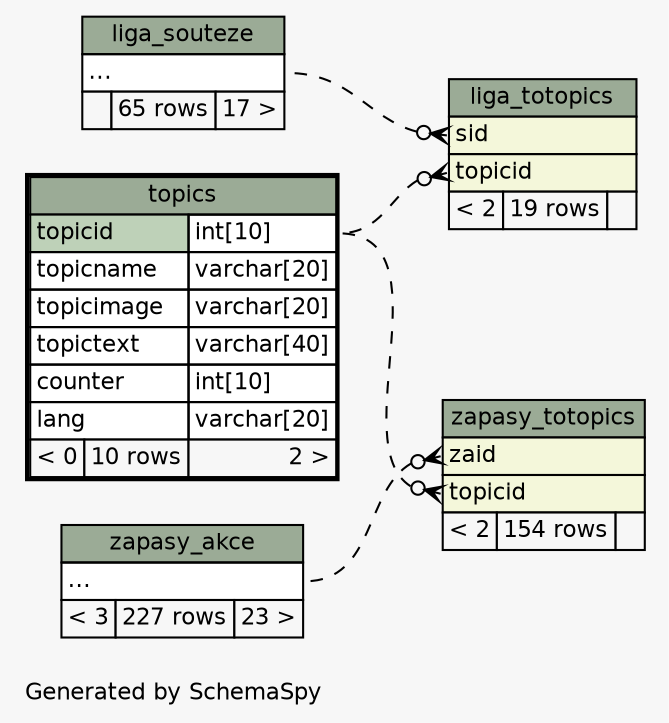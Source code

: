 // dot 2.38.0 on Mac OS X 10.9.4
// SchemaSpy rev 590
digraph "impliedTwoDegreesRelationshipsDiagram" {
  graph [
    rankdir="RL"
    bgcolor="#f7f7f7"
    label="\nGenerated by SchemaSpy"
    labeljust="l"
    nodesep="0.18"
    ranksep="0.46"
    fontname="Helvetica"
    fontsize="11"
  ];
  node [
    fontname="Helvetica"
    fontsize="11"
    shape="plaintext"
  ];
  edge [
    arrowsize="0.8"
  ];
  "liga_totopics":"sid":w -> "liga_souteze":"elipses":e [arrowhead=none dir=back arrowtail=crowodot style=dashed];
  "liga_totopics":"topicid":w -> "topics":"topicid.type":e [arrowhead=none dir=back arrowtail=crowodot style=dashed];
  "zapasy_totopics":"topicid":w -> "topics":"topicid.type":e [arrowhead=none dir=back arrowtail=crowodot style=dashed];
  "zapasy_totopics":"zaid":w -> "zapasy_akce":"elipses":e [arrowhead=none dir=back arrowtail=crowodot style=dashed];
  "liga_souteze" [
    label=<
    <TABLE BORDER="0" CELLBORDER="1" CELLSPACING="0" BGCOLOR="#ffffff">
      <TR><TD COLSPAN="3" BGCOLOR="#9bab96" ALIGN="CENTER">liga_souteze</TD></TR>
      <TR><TD PORT="elipses" COLSPAN="3" ALIGN="LEFT">...</TD></TR>
      <TR><TD ALIGN="LEFT" BGCOLOR="#f7f7f7">  </TD><TD ALIGN="RIGHT" BGCOLOR="#f7f7f7">65 rows</TD><TD ALIGN="RIGHT" BGCOLOR="#f7f7f7">17 &gt;</TD></TR>
    </TABLE>>
    URL="liga_souteze.html"
    tooltip="liga_souteze"
  ];
  "liga_totopics" [
    label=<
    <TABLE BORDER="0" CELLBORDER="1" CELLSPACING="0" BGCOLOR="#ffffff">
      <TR><TD COLSPAN="3" BGCOLOR="#9bab96" ALIGN="CENTER">liga_totopics</TD></TR>
      <TR><TD PORT="sid" COLSPAN="3" BGCOLOR="#f4f7da" ALIGN="LEFT">sid</TD></TR>
      <TR><TD PORT="topicid" COLSPAN="3" BGCOLOR="#f4f7da" ALIGN="LEFT">topicid</TD></TR>
      <TR><TD ALIGN="LEFT" BGCOLOR="#f7f7f7">&lt; 2</TD><TD ALIGN="RIGHT" BGCOLOR="#f7f7f7">19 rows</TD><TD ALIGN="RIGHT" BGCOLOR="#f7f7f7">  </TD></TR>
    </TABLE>>
    URL="liga_totopics.html"
    tooltip="liga_totopics"
  ];
  "topics" [
    label=<
    <TABLE BORDER="2" CELLBORDER="1" CELLSPACING="0" BGCOLOR="#ffffff">
      <TR><TD COLSPAN="3" BGCOLOR="#9bab96" ALIGN="CENTER">topics</TD></TR>
      <TR><TD PORT="topicid" COLSPAN="2" BGCOLOR="#bed1b8" ALIGN="LEFT">topicid</TD><TD PORT="topicid.type" ALIGN="LEFT">int[10]</TD></TR>
      <TR><TD PORT="topicname" COLSPAN="2" ALIGN="LEFT">topicname</TD><TD PORT="topicname.type" ALIGN="LEFT">varchar[20]</TD></TR>
      <TR><TD PORT="topicimage" COLSPAN="2" ALIGN="LEFT">topicimage</TD><TD PORT="topicimage.type" ALIGN="LEFT">varchar[20]</TD></TR>
      <TR><TD PORT="topictext" COLSPAN="2" ALIGN="LEFT">topictext</TD><TD PORT="topictext.type" ALIGN="LEFT">varchar[40]</TD></TR>
      <TR><TD PORT="counter" COLSPAN="2" ALIGN="LEFT">counter</TD><TD PORT="counter.type" ALIGN="LEFT">int[10]</TD></TR>
      <TR><TD PORT="lang" COLSPAN="2" ALIGN="LEFT">lang</TD><TD PORT="lang.type" ALIGN="LEFT">varchar[20]</TD></TR>
      <TR><TD ALIGN="LEFT" BGCOLOR="#f7f7f7">&lt; 0</TD><TD ALIGN="RIGHT" BGCOLOR="#f7f7f7">10 rows</TD><TD ALIGN="RIGHT" BGCOLOR="#f7f7f7">2 &gt;</TD></TR>
    </TABLE>>
    URL="topics.html"
    tooltip="topics"
  ];
  "zapasy_akce" [
    label=<
    <TABLE BORDER="0" CELLBORDER="1" CELLSPACING="0" BGCOLOR="#ffffff">
      <TR><TD COLSPAN="3" BGCOLOR="#9bab96" ALIGN="CENTER">zapasy_akce</TD></TR>
      <TR><TD PORT="elipses" COLSPAN="3" ALIGN="LEFT">...</TD></TR>
      <TR><TD ALIGN="LEFT" BGCOLOR="#f7f7f7">&lt; 3</TD><TD ALIGN="RIGHT" BGCOLOR="#f7f7f7">227 rows</TD><TD ALIGN="RIGHT" BGCOLOR="#f7f7f7">23 &gt;</TD></TR>
    </TABLE>>
    URL="zapasy_akce.html"
    tooltip="zapasy_akce"
  ];
  "zapasy_totopics" [
    label=<
    <TABLE BORDER="0" CELLBORDER="1" CELLSPACING="0" BGCOLOR="#ffffff">
      <TR><TD COLSPAN="3" BGCOLOR="#9bab96" ALIGN="CENTER">zapasy_totopics</TD></TR>
      <TR><TD PORT="zaid" COLSPAN="3" BGCOLOR="#f4f7da" ALIGN="LEFT">zaid</TD></TR>
      <TR><TD PORT="topicid" COLSPAN="3" BGCOLOR="#f4f7da" ALIGN="LEFT">topicid</TD></TR>
      <TR><TD ALIGN="LEFT" BGCOLOR="#f7f7f7">&lt; 2</TD><TD ALIGN="RIGHT" BGCOLOR="#f7f7f7">154 rows</TD><TD ALIGN="RIGHT" BGCOLOR="#f7f7f7">  </TD></TR>
    </TABLE>>
    URL="zapasy_totopics.html"
    tooltip="zapasy_totopics"
  ];
}
